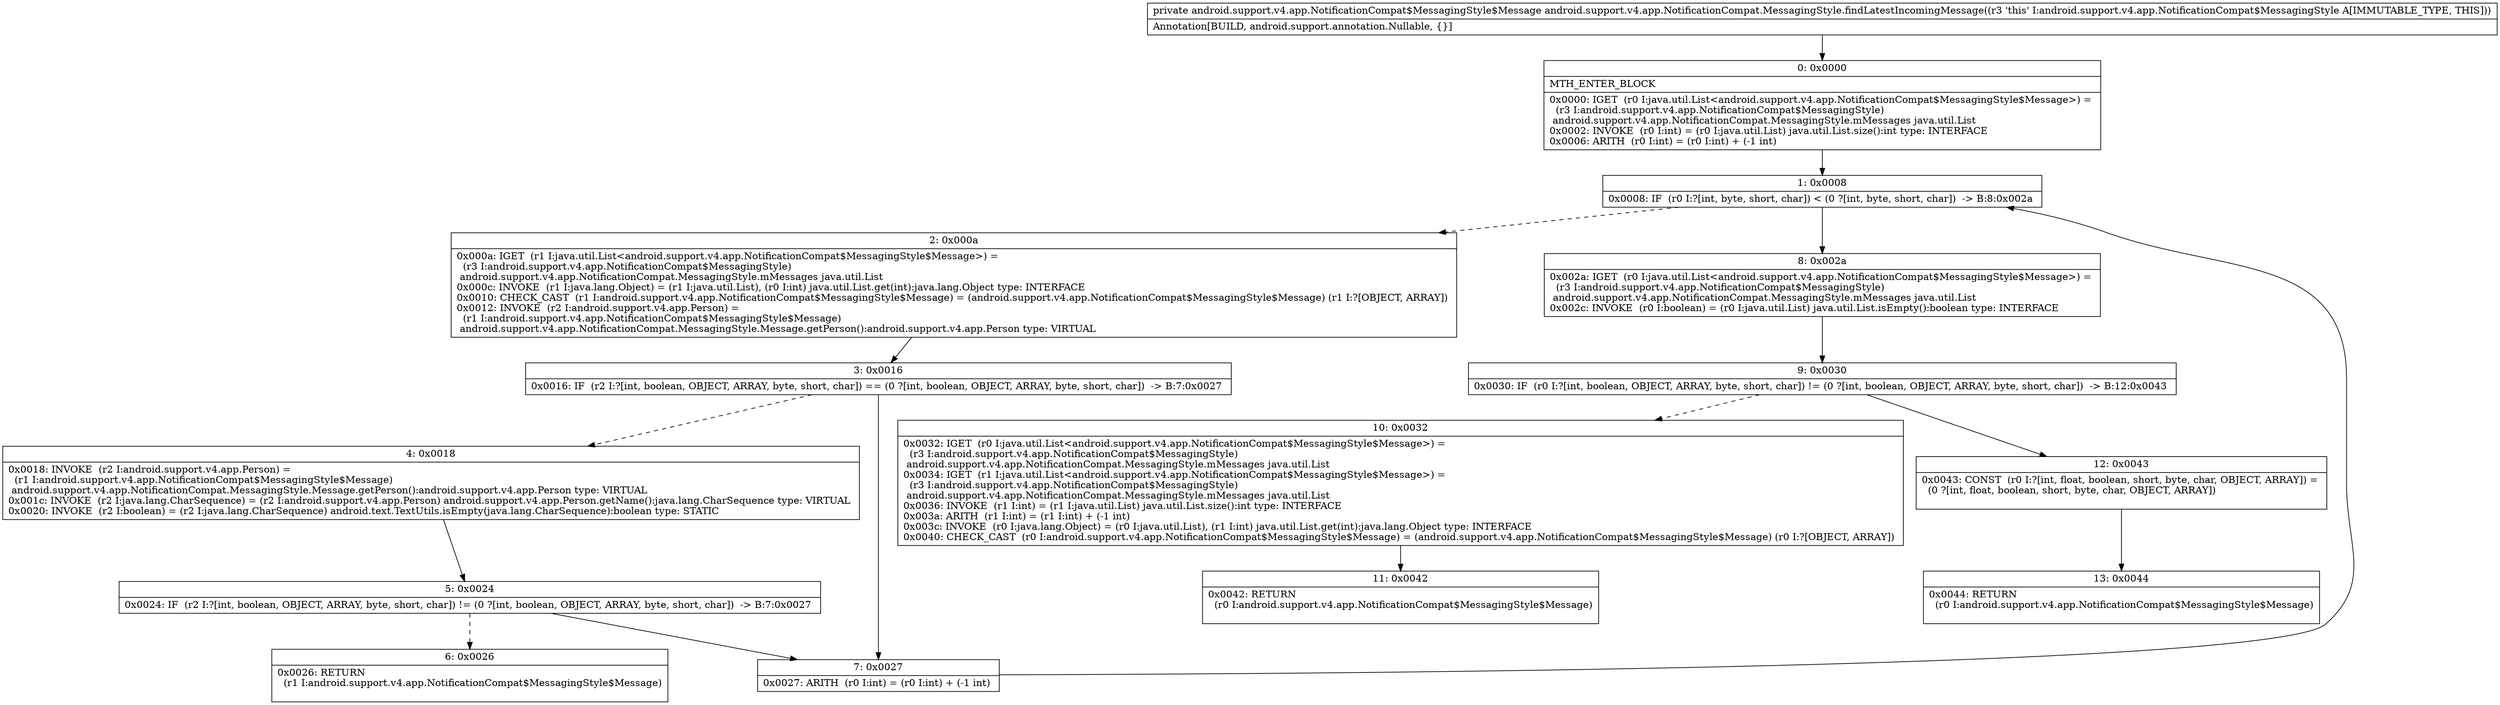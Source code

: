 digraph "CFG forandroid.support.v4.app.NotificationCompat.MessagingStyle.findLatestIncomingMessage()Landroid\/support\/v4\/app\/NotificationCompat$MessagingStyle$Message;" {
Node_0 [shape=record,label="{0\:\ 0x0000|MTH_ENTER_BLOCK\l|0x0000: IGET  (r0 I:java.util.List\<android.support.v4.app.NotificationCompat$MessagingStyle$Message\>) = \l  (r3 I:android.support.v4.app.NotificationCompat$MessagingStyle)\l android.support.v4.app.NotificationCompat.MessagingStyle.mMessages java.util.List \l0x0002: INVOKE  (r0 I:int) = (r0 I:java.util.List) java.util.List.size():int type: INTERFACE \l0x0006: ARITH  (r0 I:int) = (r0 I:int) + (\-1 int) \l}"];
Node_1 [shape=record,label="{1\:\ 0x0008|0x0008: IF  (r0 I:?[int, byte, short, char]) \< (0 ?[int, byte, short, char])  \-\> B:8:0x002a \l}"];
Node_2 [shape=record,label="{2\:\ 0x000a|0x000a: IGET  (r1 I:java.util.List\<android.support.v4.app.NotificationCompat$MessagingStyle$Message\>) = \l  (r3 I:android.support.v4.app.NotificationCompat$MessagingStyle)\l android.support.v4.app.NotificationCompat.MessagingStyle.mMessages java.util.List \l0x000c: INVOKE  (r1 I:java.lang.Object) = (r1 I:java.util.List), (r0 I:int) java.util.List.get(int):java.lang.Object type: INTERFACE \l0x0010: CHECK_CAST  (r1 I:android.support.v4.app.NotificationCompat$MessagingStyle$Message) = (android.support.v4.app.NotificationCompat$MessagingStyle$Message) (r1 I:?[OBJECT, ARRAY]) \l0x0012: INVOKE  (r2 I:android.support.v4.app.Person) = \l  (r1 I:android.support.v4.app.NotificationCompat$MessagingStyle$Message)\l android.support.v4.app.NotificationCompat.MessagingStyle.Message.getPerson():android.support.v4.app.Person type: VIRTUAL \l}"];
Node_3 [shape=record,label="{3\:\ 0x0016|0x0016: IF  (r2 I:?[int, boolean, OBJECT, ARRAY, byte, short, char]) == (0 ?[int, boolean, OBJECT, ARRAY, byte, short, char])  \-\> B:7:0x0027 \l}"];
Node_4 [shape=record,label="{4\:\ 0x0018|0x0018: INVOKE  (r2 I:android.support.v4.app.Person) = \l  (r1 I:android.support.v4.app.NotificationCompat$MessagingStyle$Message)\l android.support.v4.app.NotificationCompat.MessagingStyle.Message.getPerson():android.support.v4.app.Person type: VIRTUAL \l0x001c: INVOKE  (r2 I:java.lang.CharSequence) = (r2 I:android.support.v4.app.Person) android.support.v4.app.Person.getName():java.lang.CharSequence type: VIRTUAL \l0x0020: INVOKE  (r2 I:boolean) = (r2 I:java.lang.CharSequence) android.text.TextUtils.isEmpty(java.lang.CharSequence):boolean type: STATIC \l}"];
Node_5 [shape=record,label="{5\:\ 0x0024|0x0024: IF  (r2 I:?[int, boolean, OBJECT, ARRAY, byte, short, char]) != (0 ?[int, boolean, OBJECT, ARRAY, byte, short, char])  \-\> B:7:0x0027 \l}"];
Node_6 [shape=record,label="{6\:\ 0x0026|0x0026: RETURN  \l  (r1 I:android.support.v4.app.NotificationCompat$MessagingStyle$Message)\l \l}"];
Node_7 [shape=record,label="{7\:\ 0x0027|0x0027: ARITH  (r0 I:int) = (r0 I:int) + (\-1 int) \l}"];
Node_8 [shape=record,label="{8\:\ 0x002a|0x002a: IGET  (r0 I:java.util.List\<android.support.v4.app.NotificationCompat$MessagingStyle$Message\>) = \l  (r3 I:android.support.v4.app.NotificationCompat$MessagingStyle)\l android.support.v4.app.NotificationCompat.MessagingStyle.mMessages java.util.List \l0x002c: INVOKE  (r0 I:boolean) = (r0 I:java.util.List) java.util.List.isEmpty():boolean type: INTERFACE \l}"];
Node_9 [shape=record,label="{9\:\ 0x0030|0x0030: IF  (r0 I:?[int, boolean, OBJECT, ARRAY, byte, short, char]) != (0 ?[int, boolean, OBJECT, ARRAY, byte, short, char])  \-\> B:12:0x0043 \l}"];
Node_10 [shape=record,label="{10\:\ 0x0032|0x0032: IGET  (r0 I:java.util.List\<android.support.v4.app.NotificationCompat$MessagingStyle$Message\>) = \l  (r3 I:android.support.v4.app.NotificationCompat$MessagingStyle)\l android.support.v4.app.NotificationCompat.MessagingStyle.mMessages java.util.List \l0x0034: IGET  (r1 I:java.util.List\<android.support.v4.app.NotificationCompat$MessagingStyle$Message\>) = \l  (r3 I:android.support.v4.app.NotificationCompat$MessagingStyle)\l android.support.v4.app.NotificationCompat.MessagingStyle.mMessages java.util.List \l0x0036: INVOKE  (r1 I:int) = (r1 I:java.util.List) java.util.List.size():int type: INTERFACE \l0x003a: ARITH  (r1 I:int) = (r1 I:int) + (\-1 int) \l0x003c: INVOKE  (r0 I:java.lang.Object) = (r0 I:java.util.List), (r1 I:int) java.util.List.get(int):java.lang.Object type: INTERFACE \l0x0040: CHECK_CAST  (r0 I:android.support.v4.app.NotificationCompat$MessagingStyle$Message) = (android.support.v4.app.NotificationCompat$MessagingStyle$Message) (r0 I:?[OBJECT, ARRAY]) \l}"];
Node_11 [shape=record,label="{11\:\ 0x0042|0x0042: RETURN  \l  (r0 I:android.support.v4.app.NotificationCompat$MessagingStyle$Message)\l \l}"];
Node_12 [shape=record,label="{12\:\ 0x0043|0x0043: CONST  (r0 I:?[int, float, boolean, short, byte, char, OBJECT, ARRAY]) = \l  (0 ?[int, float, boolean, short, byte, char, OBJECT, ARRAY])\l \l}"];
Node_13 [shape=record,label="{13\:\ 0x0044|0x0044: RETURN  \l  (r0 I:android.support.v4.app.NotificationCompat$MessagingStyle$Message)\l \l}"];
MethodNode[shape=record,label="{private android.support.v4.app.NotificationCompat$MessagingStyle$Message android.support.v4.app.NotificationCompat.MessagingStyle.findLatestIncomingMessage((r3 'this' I:android.support.v4.app.NotificationCompat$MessagingStyle A[IMMUTABLE_TYPE, THIS]))  | Annotation[BUILD, android.support.annotation.Nullable, \{\}]\l}"];
MethodNode -> Node_0;
Node_0 -> Node_1;
Node_1 -> Node_2[style=dashed];
Node_1 -> Node_8;
Node_2 -> Node_3;
Node_3 -> Node_4[style=dashed];
Node_3 -> Node_7;
Node_4 -> Node_5;
Node_5 -> Node_6[style=dashed];
Node_5 -> Node_7;
Node_7 -> Node_1;
Node_8 -> Node_9;
Node_9 -> Node_10[style=dashed];
Node_9 -> Node_12;
Node_10 -> Node_11;
Node_12 -> Node_13;
}


